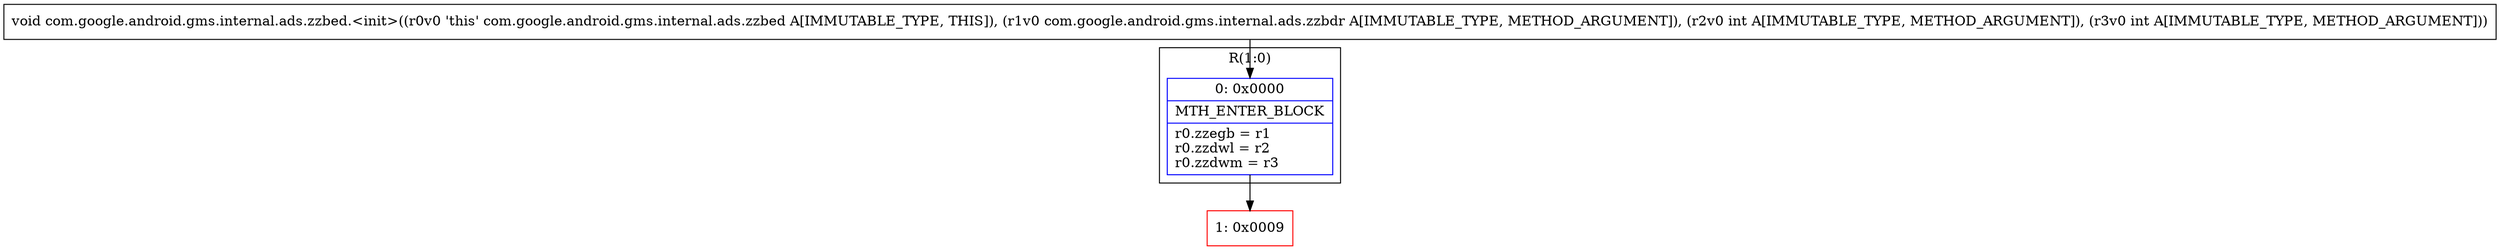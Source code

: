 digraph "CFG forcom.google.android.gms.internal.ads.zzbed.\<init\>(Lcom\/google\/android\/gms\/internal\/ads\/zzbdr;II)V" {
subgraph cluster_Region_1565275434 {
label = "R(1:0)";
node [shape=record,color=blue];
Node_0 [shape=record,label="{0\:\ 0x0000|MTH_ENTER_BLOCK\l|r0.zzegb = r1\lr0.zzdwl = r2\lr0.zzdwm = r3\l}"];
}
Node_1 [shape=record,color=red,label="{1\:\ 0x0009}"];
MethodNode[shape=record,label="{void com.google.android.gms.internal.ads.zzbed.\<init\>((r0v0 'this' com.google.android.gms.internal.ads.zzbed A[IMMUTABLE_TYPE, THIS]), (r1v0 com.google.android.gms.internal.ads.zzbdr A[IMMUTABLE_TYPE, METHOD_ARGUMENT]), (r2v0 int A[IMMUTABLE_TYPE, METHOD_ARGUMENT]), (r3v0 int A[IMMUTABLE_TYPE, METHOD_ARGUMENT])) }"];
MethodNode -> Node_0;
Node_0 -> Node_1;
}


